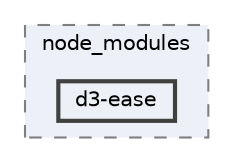 digraph "C:/Users/arisc/OneDrive/Documents/GitHub/FINAL/EcoEats-Project/node_modules/d3-ease"
{
 // LATEX_PDF_SIZE
  bgcolor="transparent";
  edge [fontname=Helvetica,fontsize=10,labelfontname=Helvetica,labelfontsize=10];
  node [fontname=Helvetica,fontsize=10,shape=box,height=0.2,width=0.4];
  compound=true
  subgraph clusterdir_5091f2b68170d33f954320199e2fed0a {
    graph [ bgcolor="#edf0f7", pencolor="grey50", label="node_modules", fontname=Helvetica,fontsize=10 style="filled,dashed", URL="dir_5091f2b68170d33f954320199e2fed0a.html",tooltip=""]
  dir_3669245c4d0c6dfa323b3dcb6427f73d [label="d3-ease", fillcolor="#edf0f7", color="grey25", style="filled,bold", URL="dir_3669245c4d0c6dfa323b3dcb6427f73d.html",tooltip=""];
  }
}
